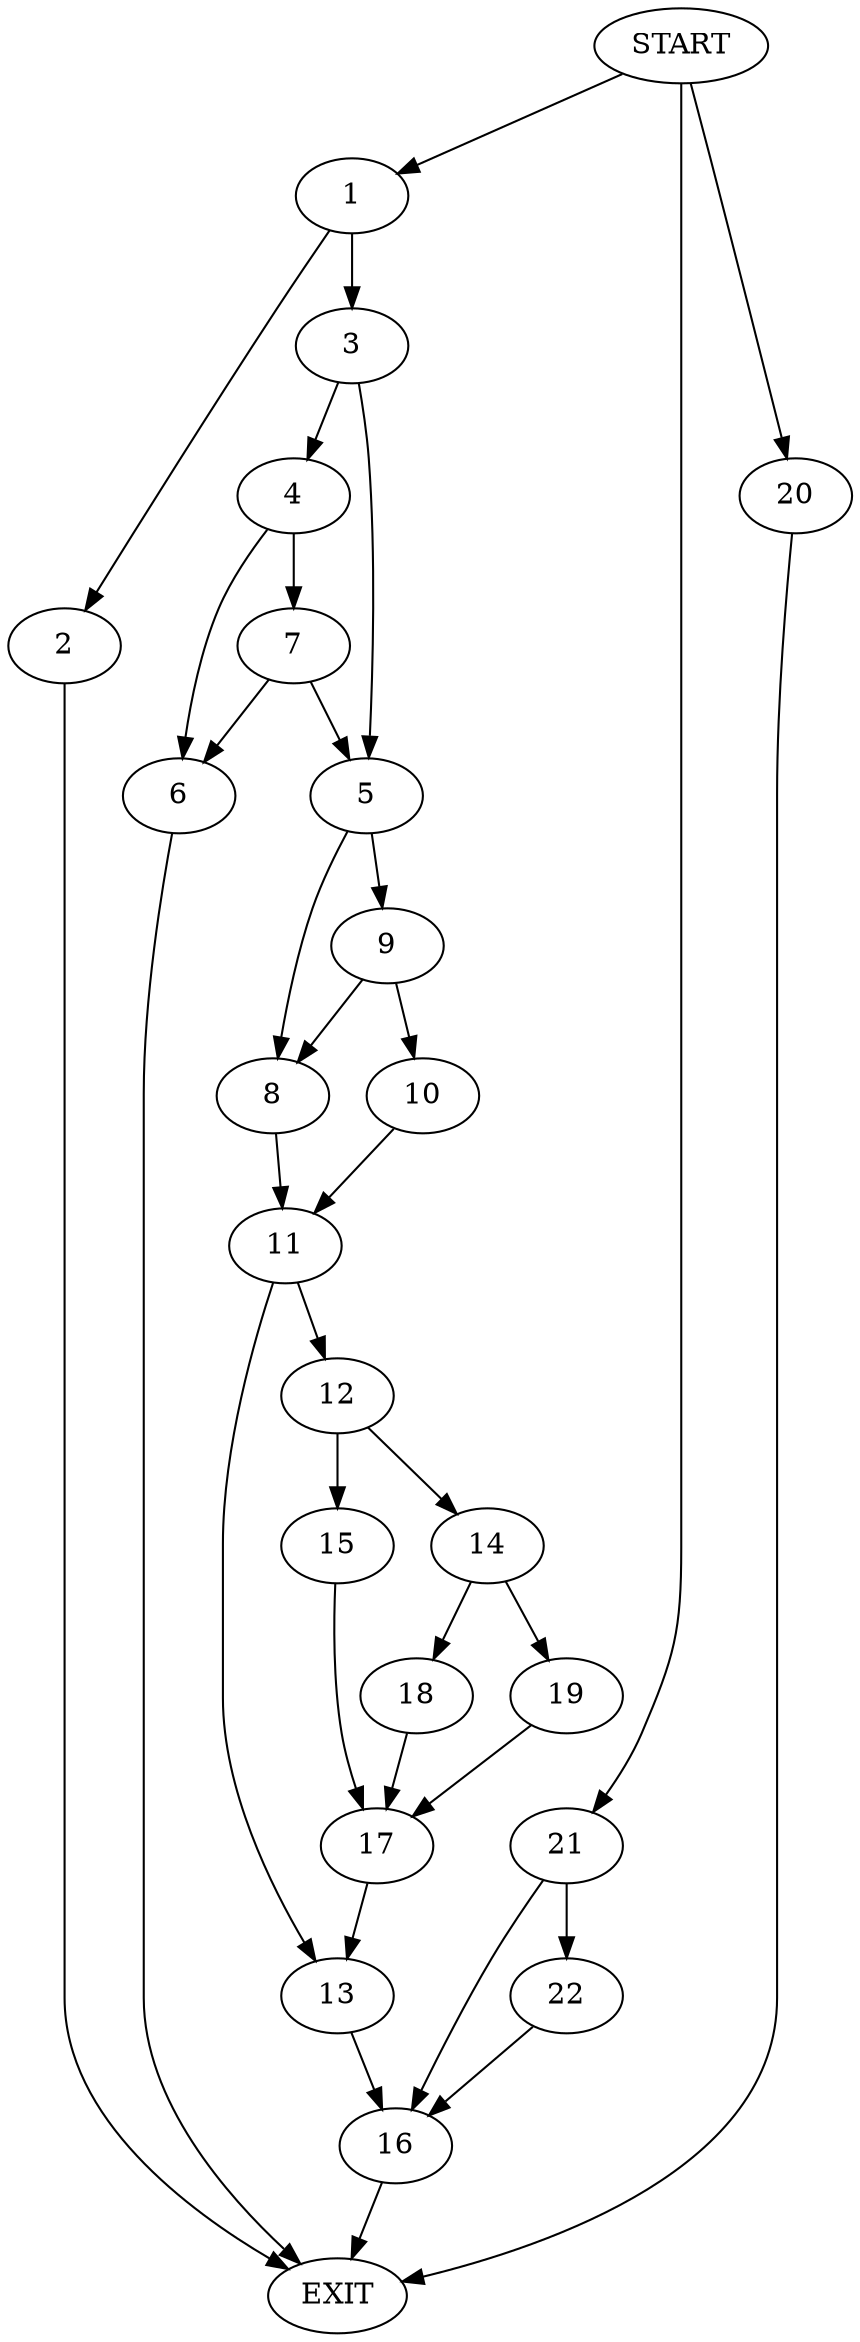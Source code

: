 digraph {
0 [label="START"]
23 [label="EXIT"]
0 -> 1
1 -> 2
1 -> 3
3 -> 4
3 -> 5
2 -> 23
4 -> 6
4 -> 7
5 -> 8
5 -> 9
6 -> 23
7 -> 6
7 -> 5
9 -> 8
9 -> 10
8 -> 11
10 -> 11
11 -> 12
11 -> 13
12 -> 14
12 -> 15
13 -> 16
15 -> 17
14 -> 18
14 -> 19
17 -> 13
19 -> 17
18 -> 17
0 -> 20
20 -> 23
16 -> 23
0 -> 21
21 -> 22
21 -> 16
22 -> 16
}
